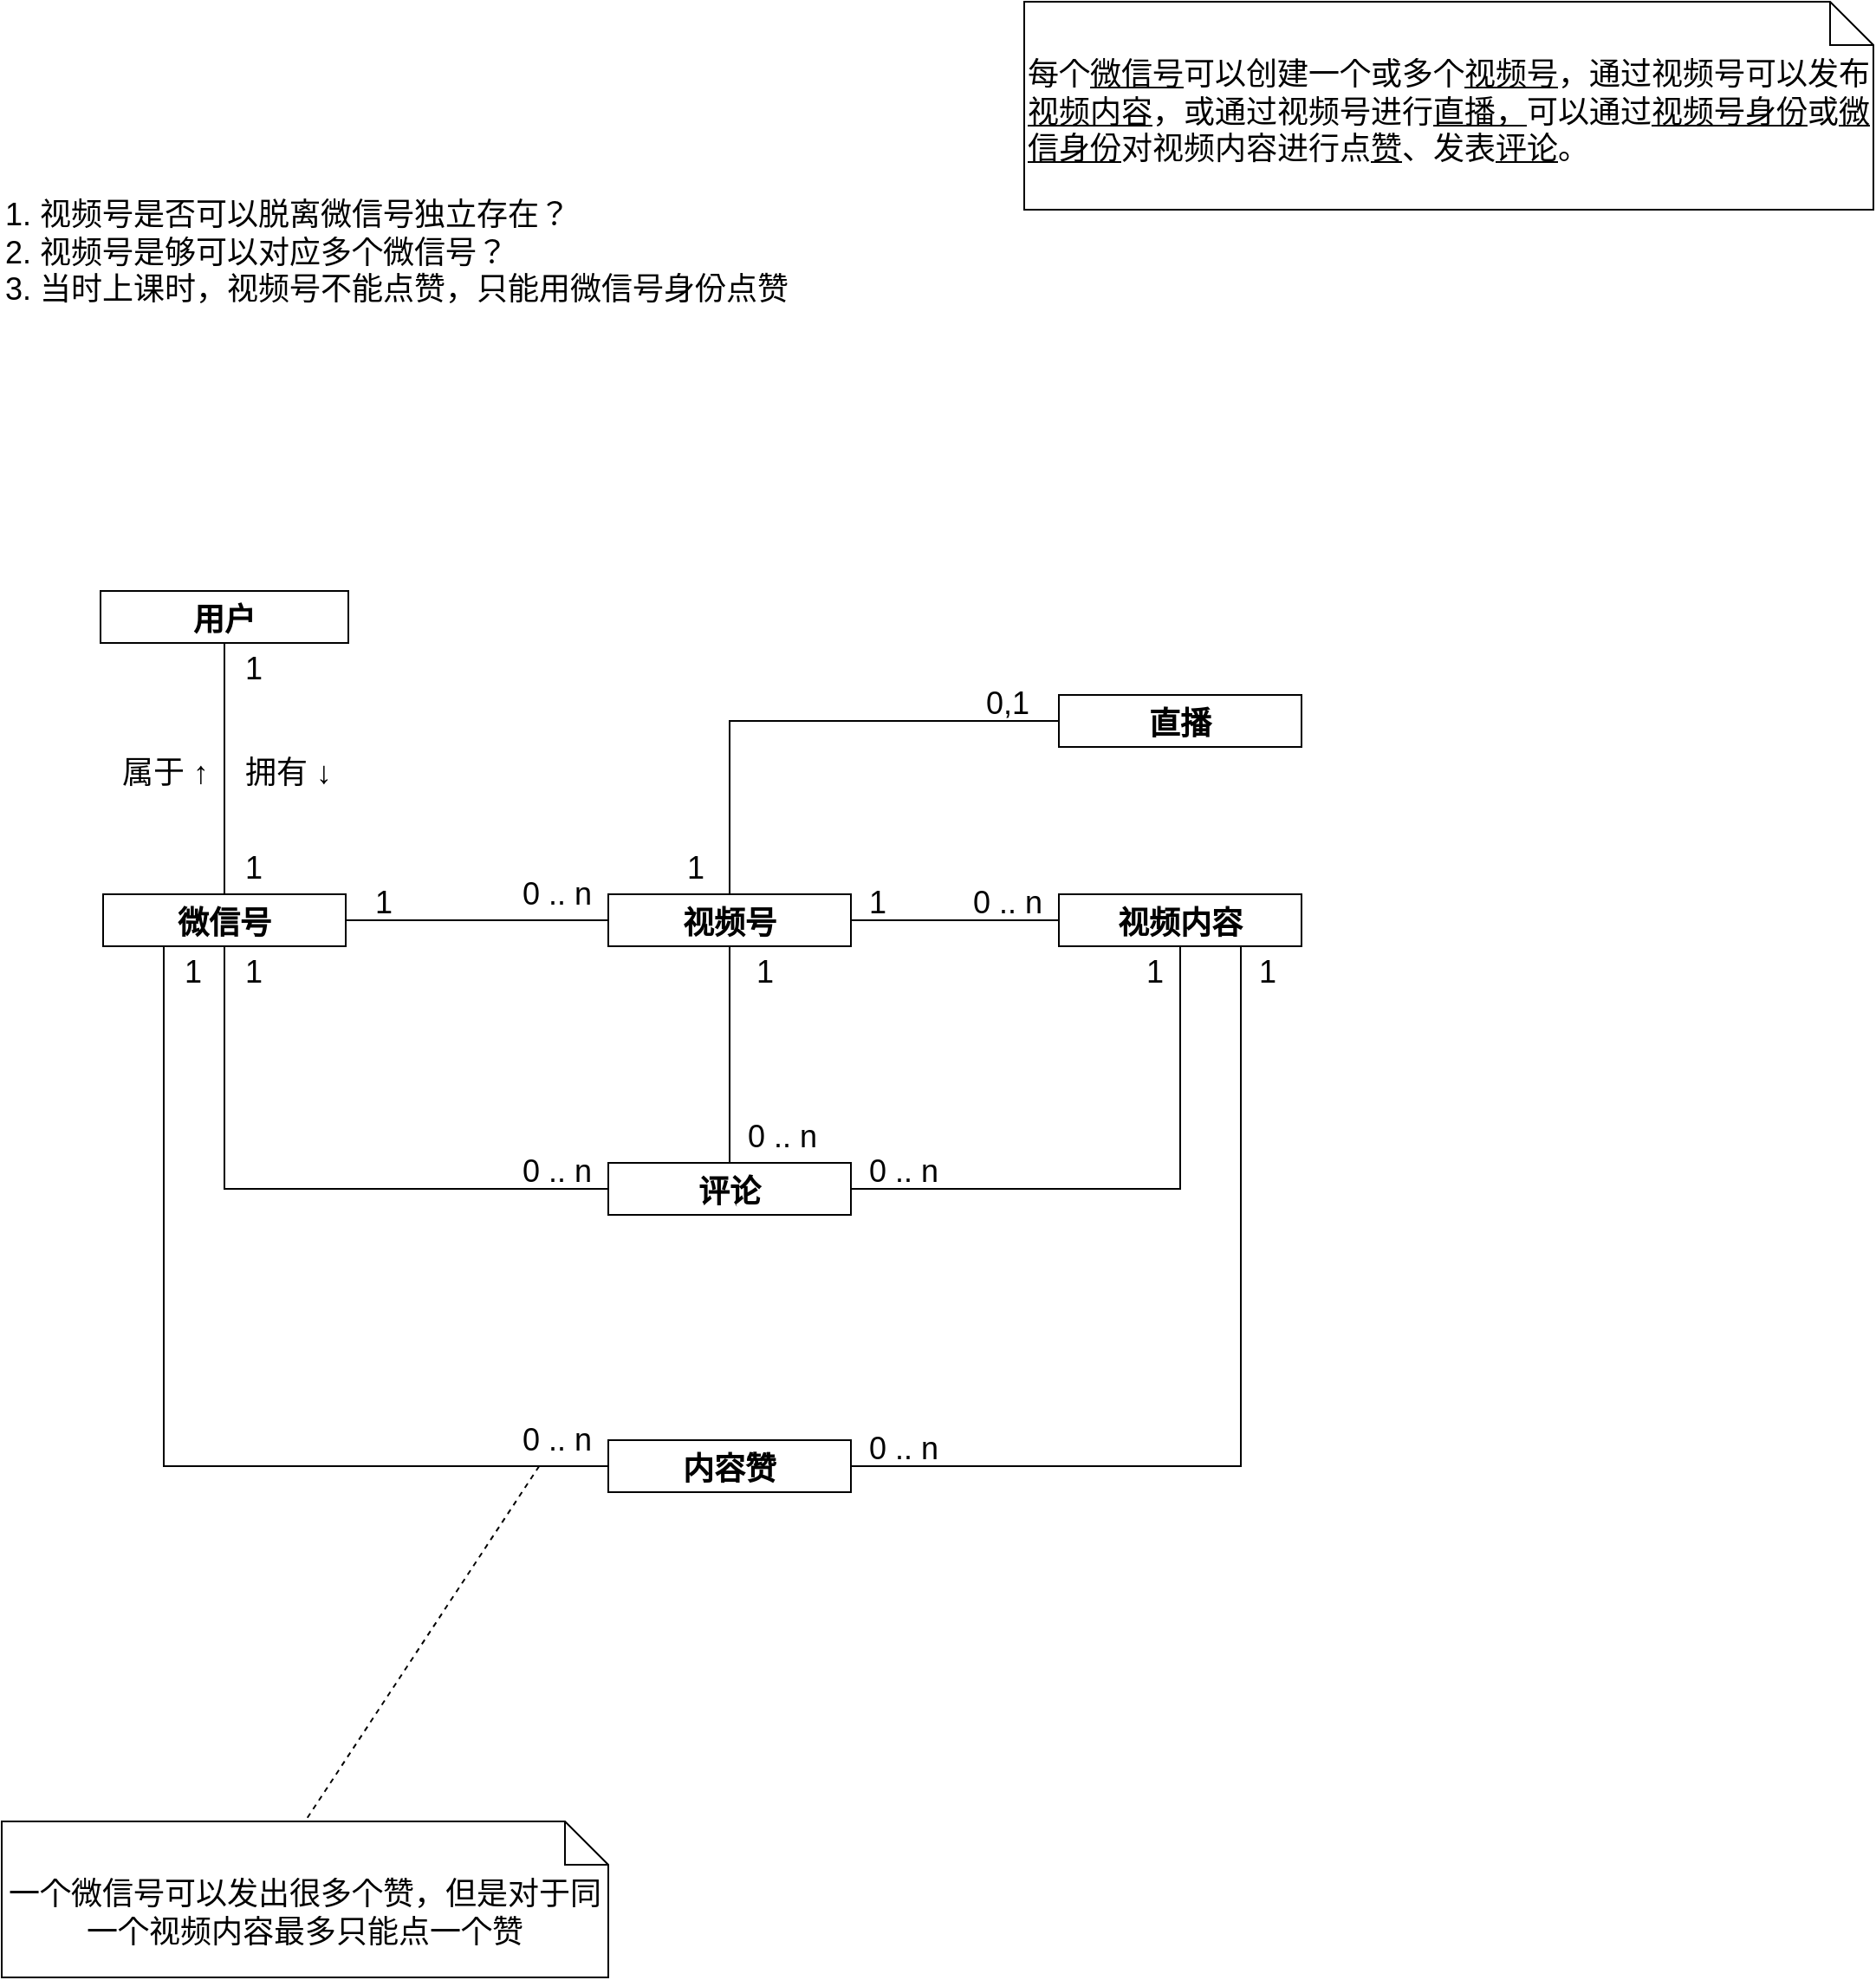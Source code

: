 <mxfile version="15.5.8" type="github">
  <diagram id="OMkTSygLCqqMki3EPGK_" name="Page-1">
    <mxGraphModel dx="1991" dy="682" grid="1" gridSize="10" guides="1" tooltips="1" connect="1" arrows="1" fold="1" page="1" pageScale="1" pageWidth="827" pageHeight="1169" math="0" shadow="0">
      <root>
        <mxCell id="0" />
        <mxCell id="1" parent="0" />
        <mxCell id="2hQIRXdBvStlvisrzFkW-1" value="&lt;div style=&quot;font-size: 18px&quot;&gt;&lt;font style=&quot;font-size: 18px&quot;&gt;每个&lt;u&gt;微信号&lt;/u&gt;可以创建一个或多个&lt;u&gt;视频号&lt;/u&gt;，&lt;/font&gt;通过视频号可以发布&lt;u&gt;视频内容&lt;/u&gt;，或通过视频号进行&lt;u&gt;直播，&lt;/u&gt;可以通过&lt;u&gt;视频号身份&lt;/u&gt;或&lt;u&gt;微信身份&lt;/u&gt;对视频内容进行点&lt;u&gt;赞&lt;/u&gt;、发表&lt;u&gt;评论&lt;/u&gt;。&lt;/div&gt;" style="shape=note2;boundedLbl=1;whiteSpace=wrap;html=1;size=25;verticalAlign=top;align=left;" vertex="1" parent="1">
          <mxGeometry x="120" y="40" width="490" height="120" as="geometry" />
        </mxCell>
        <mxCell id="2hQIRXdBvStlvisrzFkW-15" style="edgeStyle=orthogonalEdgeStyle;rounded=0;orthogonalLoop=1;jettySize=auto;html=1;exitX=1;exitY=0.5;exitDx=0;exitDy=0;fontSize=18;endArrow=none;endFill=0;" edge="1" parent="1" source="2hQIRXdBvStlvisrzFkW-3" target="2hQIRXdBvStlvisrzFkW-4">
          <mxGeometry relative="1" as="geometry" />
        </mxCell>
        <mxCell id="2hQIRXdBvStlvisrzFkW-3" value="微信号" style="fontStyle=1;fontSize=18;align=center;" vertex="1" parent="1">
          <mxGeometry x="-411.5" y="555" width="140" height="30" as="geometry" />
        </mxCell>
        <mxCell id="2hQIRXdBvStlvisrzFkW-19" style="edgeStyle=orthogonalEdgeStyle;rounded=0;orthogonalLoop=1;jettySize=auto;html=1;fontSize=18;endArrow=none;endFill=0;" edge="1" parent="1" source="2hQIRXdBvStlvisrzFkW-4" target="2hQIRXdBvStlvisrzFkW-5">
          <mxGeometry relative="1" as="geometry" />
        </mxCell>
        <mxCell id="2hQIRXdBvStlvisrzFkW-41" style="edgeStyle=none;rounded=0;orthogonalLoop=1;jettySize=auto;html=1;entryX=0.5;entryY=0;entryDx=0;entryDy=0;fontSize=18;endArrow=none;endFill=0;" edge="1" parent="1" source="2hQIRXdBvStlvisrzFkW-4" target="2hQIRXdBvStlvisrzFkW-9">
          <mxGeometry relative="1" as="geometry" />
        </mxCell>
        <mxCell id="2hQIRXdBvStlvisrzFkW-4" value="视频号" style="fontStyle=1;fontSize=18;align=center;" vertex="1" parent="1">
          <mxGeometry x="-120" y="555" width="140" height="30" as="geometry" />
        </mxCell>
        <mxCell id="2hQIRXdBvStlvisrzFkW-25" style="edgeStyle=orthogonalEdgeStyle;rounded=0;orthogonalLoop=1;jettySize=auto;html=1;entryX=1;entryY=0.5;entryDx=0;entryDy=0;fontSize=18;endArrow=none;endFill=0;exitX=0.5;exitY=1;exitDx=0;exitDy=0;" edge="1" parent="1" source="2hQIRXdBvStlvisrzFkW-5" target="2hQIRXdBvStlvisrzFkW-9">
          <mxGeometry relative="1" as="geometry" />
        </mxCell>
        <mxCell id="2hQIRXdBvStlvisrzFkW-5" value="视频内容" style="fontStyle=1;fontSize=18;align=center;" vertex="1" parent="1">
          <mxGeometry x="140" y="555" width="140" height="30" as="geometry" />
        </mxCell>
        <mxCell id="2hQIRXdBvStlvisrzFkW-22" style="edgeStyle=orthogonalEdgeStyle;rounded=0;orthogonalLoop=1;jettySize=auto;html=1;entryX=0.5;entryY=0;entryDx=0;entryDy=0;fontSize=18;endArrow=none;endFill=0;" edge="1" parent="1" source="2hQIRXdBvStlvisrzFkW-6" target="2hQIRXdBvStlvisrzFkW-4">
          <mxGeometry relative="1" as="geometry" />
        </mxCell>
        <mxCell id="2hQIRXdBvStlvisrzFkW-6" value="直播" style="fontStyle=1;fontSize=18;align=center;" vertex="1" parent="1">
          <mxGeometry x="140" y="440" width="140" height="30" as="geometry" />
        </mxCell>
        <mxCell id="2hQIRXdBvStlvisrzFkW-10" style="edgeStyle=orthogonalEdgeStyle;rounded=0;orthogonalLoop=1;jettySize=auto;html=1;entryX=0.5;entryY=0;entryDx=0;entryDy=0;fontSize=18;endArrow=none;endFill=0;" edge="1" parent="1" source="2hQIRXdBvStlvisrzFkW-7" target="2hQIRXdBvStlvisrzFkW-3">
          <mxGeometry relative="1" as="geometry" />
        </mxCell>
        <mxCell id="2hQIRXdBvStlvisrzFkW-7" value="用户" style="fontStyle=1;fontSize=18;align=center;" vertex="1" parent="1">
          <mxGeometry x="-413" y="380" width="143" height="30" as="geometry" />
        </mxCell>
        <mxCell id="2hQIRXdBvStlvisrzFkW-27" style="edgeStyle=orthogonalEdgeStyle;rounded=0;orthogonalLoop=1;jettySize=auto;html=1;entryX=0.75;entryY=1;entryDx=0;entryDy=0;fontSize=18;endArrow=none;endFill=0;" edge="1" parent="1" source="2hQIRXdBvStlvisrzFkW-8" target="2hQIRXdBvStlvisrzFkW-5">
          <mxGeometry relative="1" as="geometry" />
        </mxCell>
        <mxCell id="2hQIRXdBvStlvisrzFkW-35" style="edgeStyle=orthogonalEdgeStyle;rounded=0;orthogonalLoop=1;jettySize=auto;html=1;entryX=0.25;entryY=1;entryDx=0;entryDy=0;fontSize=18;endArrow=none;endFill=0;" edge="1" parent="1" source="2hQIRXdBvStlvisrzFkW-8" target="2hQIRXdBvStlvisrzFkW-3">
          <mxGeometry relative="1" as="geometry" />
        </mxCell>
        <mxCell id="2hQIRXdBvStlvisrzFkW-8" value="内容赞" style="fontStyle=1;fontSize=18;align=center;" vertex="1" parent="1">
          <mxGeometry x="-120" y="870" width="140" height="30" as="geometry" />
        </mxCell>
        <mxCell id="2hQIRXdBvStlvisrzFkW-32" style="edgeStyle=orthogonalEdgeStyle;rounded=0;orthogonalLoop=1;jettySize=auto;html=1;entryX=0.5;entryY=1;entryDx=0;entryDy=0;fontSize=18;endArrow=none;endFill=0;" edge="1" parent="1" source="2hQIRXdBvStlvisrzFkW-9" target="2hQIRXdBvStlvisrzFkW-3">
          <mxGeometry relative="1" as="geometry" />
        </mxCell>
        <mxCell id="2hQIRXdBvStlvisrzFkW-9" value="评论" style="fontStyle=1;fontSize=18;align=center;" vertex="1" parent="1">
          <mxGeometry x="-120" y="710" width="140" height="30" as="geometry" />
        </mxCell>
        <mxCell id="2hQIRXdBvStlvisrzFkW-11" value="1" style="text;html=1;align=center;verticalAlign=middle;resizable=0;points=[];autosize=1;strokeColor=none;fillColor=none;fontSize=18;" vertex="1" parent="1">
          <mxGeometry x="-340" y="525" width="30" height="30" as="geometry" />
        </mxCell>
        <mxCell id="2hQIRXdBvStlvisrzFkW-12" value="1" style="text;html=1;align=center;verticalAlign=middle;resizable=0;points=[];autosize=1;strokeColor=none;fillColor=none;fontSize=18;" vertex="1" parent="1">
          <mxGeometry x="-340" y="410" width="30" height="30" as="geometry" />
        </mxCell>
        <mxCell id="2hQIRXdBvStlvisrzFkW-13" value="属于 ↑" style="text;html=1;align=center;verticalAlign=middle;resizable=0;points=[];autosize=1;strokeColor=none;fillColor=none;fontSize=18;" vertex="1" parent="1">
          <mxGeometry x="-411.5" y="470" width="70" height="30" as="geometry" />
        </mxCell>
        <mxCell id="2hQIRXdBvStlvisrzFkW-14" value="拥有 ↓" style="text;html=1;align=center;verticalAlign=middle;resizable=0;points=[];autosize=1;strokeColor=none;fillColor=none;fontSize=18;" vertex="1" parent="1">
          <mxGeometry x="-340" y="470" width="70" height="30" as="geometry" />
        </mxCell>
        <mxCell id="2hQIRXdBvStlvisrzFkW-16" value="0 .. n" style="text;html=1;align=center;verticalAlign=middle;resizable=0;points=[];autosize=1;strokeColor=none;fillColor=none;fontSize=18;" vertex="1" parent="1">
          <mxGeometry x="-180" y="540" width="60" height="30" as="geometry" />
        </mxCell>
        <mxCell id="2hQIRXdBvStlvisrzFkW-17" value="1. 视频号是否可以脱离微信号独立存在？&lt;br&gt;2. 视频号是够可以对应多个微信号？&lt;br&gt;3. 当时上课时，视频号不能点赞，只能用微信号身份点赞" style="text;html=1;align=left;verticalAlign=middle;resizable=0;points=[];autosize=1;strokeColor=none;fillColor=none;fontSize=18;" vertex="1" parent="1">
          <mxGeometry x="-470" y="150" width="470" height="70" as="geometry" />
        </mxCell>
        <mxCell id="2hQIRXdBvStlvisrzFkW-18" value="1" style="text;html=1;align=center;verticalAlign=middle;resizable=0;points=[];autosize=1;strokeColor=none;fillColor=none;fontSize=18;" vertex="1" parent="1">
          <mxGeometry x="-265" y="545" width="30" height="30" as="geometry" />
        </mxCell>
        <mxCell id="2hQIRXdBvStlvisrzFkW-20" value="0 .. n" style="text;html=1;align=center;verticalAlign=middle;resizable=0;points=[];autosize=1;strokeColor=none;fillColor=none;fontSize=18;" vertex="1" parent="1">
          <mxGeometry x="80" y="545" width="60" height="30" as="geometry" />
        </mxCell>
        <mxCell id="2hQIRXdBvStlvisrzFkW-21" value="1" style="text;html=1;align=center;verticalAlign=middle;resizable=0;points=[];autosize=1;strokeColor=none;fillColor=none;fontSize=18;" vertex="1" parent="1">
          <mxGeometry x="20" y="545" width="30" height="30" as="geometry" />
        </mxCell>
        <mxCell id="2hQIRXdBvStlvisrzFkW-23" value="0,1" style="text;html=1;align=center;verticalAlign=middle;resizable=0;points=[];autosize=1;strokeColor=none;fillColor=none;fontSize=18;" vertex="1" parent="1">
          <mxGeometry x="90" y="430" width="40" height="30" as="geometry" />
        </mxCell>
        <mxCell id="2hQIRXdBvStlvisrzFkW-24" value="1" style="text;html=1;align=center;verticalAlign=middle;resizable=0;points=[];autosize=1;strokeColor=none;fillColor=none;fontSize=18;" vertex="1" parent="1">
          <mxGeometry x="-85" y="525" width="30" height="30" as="geometry" />
        </mxCell>
        <mxCell id="2hQIRXdBvStlvisrzFkW-26" value="0 .. n" style="text;html=1;align=center;verticalAlign=middle;resizable=0;points=[];autosize=1;strokeColor=none;fillColor=none;fontSize=18;" vertex="1" parent="1">
          <mxGeometry x="20" y="700" width="60" height="30" as="geometry" />
        </mxCell>
        <mxCell id="2hQIRXdBvStlvisrzFkW-28" value="0 .. n" style="text;html=1;align=center;verticalAlign=middle;resizable=0;points=[];autosize=1;strokeColor=none;fillColor=none;fontSize=18;" vertex="1" parent="1">
          <mxGeometry x="20" y="860" width="60" height="30" as="geometry" />
        </mxCell>
        <mxCell id="2hQIRXdBvStlvisrzFkW-29" value="1" style="text;html=1;align=center;verticalAlign=middle;resizable=0;points=[];autosize=1;strokeColor=none;fillColor=none;fontSize=18;" vertex="1" parent="1">
          <mxGeometry x="245" y="585" width="30" height="30" as="geometry" />
        </mxCell>
        <mxCell id="2hQIRXdBvStlvisrzFkW-30" value="1" style="text;html=1;align=center;verticalAlign=middle;resizable=0;points=[];autosize=1;strokeColor=none;fillColor=none;fontSize=18;" vertex="1" parent="1">
          <mxGeometry x="180" y="585" width="30" height="30" as="geometry" />
        </mxCell>
        <mxCell id="2hQIRXdBvStlvisrzFkW-33" value="0 .. n" style="text;html=1;align=center;verticalAlign=middle;resizable=0;points=[];autosize=1;strokeColor=none;fillColor=none;fontSize=18;" vertex="1" parent="1">
          <mxGeometry x="-180" y="700" width="60" height="30" as="geometry" />
        </mxCell>
        <mxCell id="2hQIRXdBvStlvisrzFkW-34" value="1" style="text;html=1;align=center;verticalAlign=middle;resizable=0;points=[];autosize=1;strokeColor=none;fillColor=none;fontSize=18;" vertex="1" parent="1">
          <mxGeometry x="-340" y="585" width="30" height="30" as="geometry" />
        </mxCell>
        <mxCell id="2hQIRXdBvStlvisrzFkW-40" style="rounded=0;orthogonalLoop=1;jettySize=auto;html=1;entryX=0.5;entryY=0;entryDx=0;entryDy=0;entryPerimeter=0;fontSize=18;endArrow=none;endFill=0;dashed=1;" edge="1" parent="1" source="2hQIRXdBvStlvisrzFkW-36" target="2hQIRXdBvStlvisrzFkW-38">
          <mxGeometry relative="1" as="geometry" />
        </mxCell>
        <mxCell id="2hQIRXdBvStlvisrzFkW-36" value="0 .. n" style="text;html=1;align=center;verticalAlign=middle;resizable=0;points=[];autosize=1;strokeColor=none;fillColor=none;fontSize=18;" vertex="1" parent="1">
          <mxGeometry x="-180" y="855" width="60" height="30" as="geometry" />
        </mxCell>
        <mxCell id="2hQIRXdBvStlvisrzFkW-37" value="1" style="text;html=1;align=center;verticalAlign=middle;resizable=0;points=[];autosize=1;strokeColor=none;fillColor=none;fontSize=18;" vertex="1" parent="1">
          <mxGeometry x="-375" y="585" width="30" height="30" as="geometry" />
        </mxCell>
        <mxCell id="2hQIRXdBvStlvisrzFkW-38" value="一个微信号可以发出很多个赞，但是对于同一个视频内容最多只能点一个赞" style="shape=note2;boundedLbl=1;whiteSpace=wrap;html=1;size=25;verticalAlign=top;align=center;fontSize=18;" vertex="1" parent="1">
          <mxGeometry x="-470" y="1090" width="350" height="90" as="geometry" />
        </mxCell>
        <mxCell id="2hQIRXdBvStlvisrzFkW-42" value="0 .. n" style="text;html=1;align=center;verticalAlign=middle;resizable=0;points=[];autosize=1;strokeColor=none;fillColor=none;fontSize=18;" vertex="1" parent="1">
          <mxGeometry x="-50" y="680" width="60" height="30" as="geometry" />
        </mxCell>
        <mxCell id="2hQIRXdBvStlvisrzFkW-43" value="1" style="text;html=1;align=center;verticalAlign=middle;resizable=0;points=[];autosize=1;strokeColor=none;fillColor=none;fontSize=18;" vertex="1" parent="1">
          <mxGeometry x="-45" y="585" width="30" height="30" as="geometry" />
        </mxCell>
      </root>
    </mxGraphModel>
  </diagram>
</mxfile>
